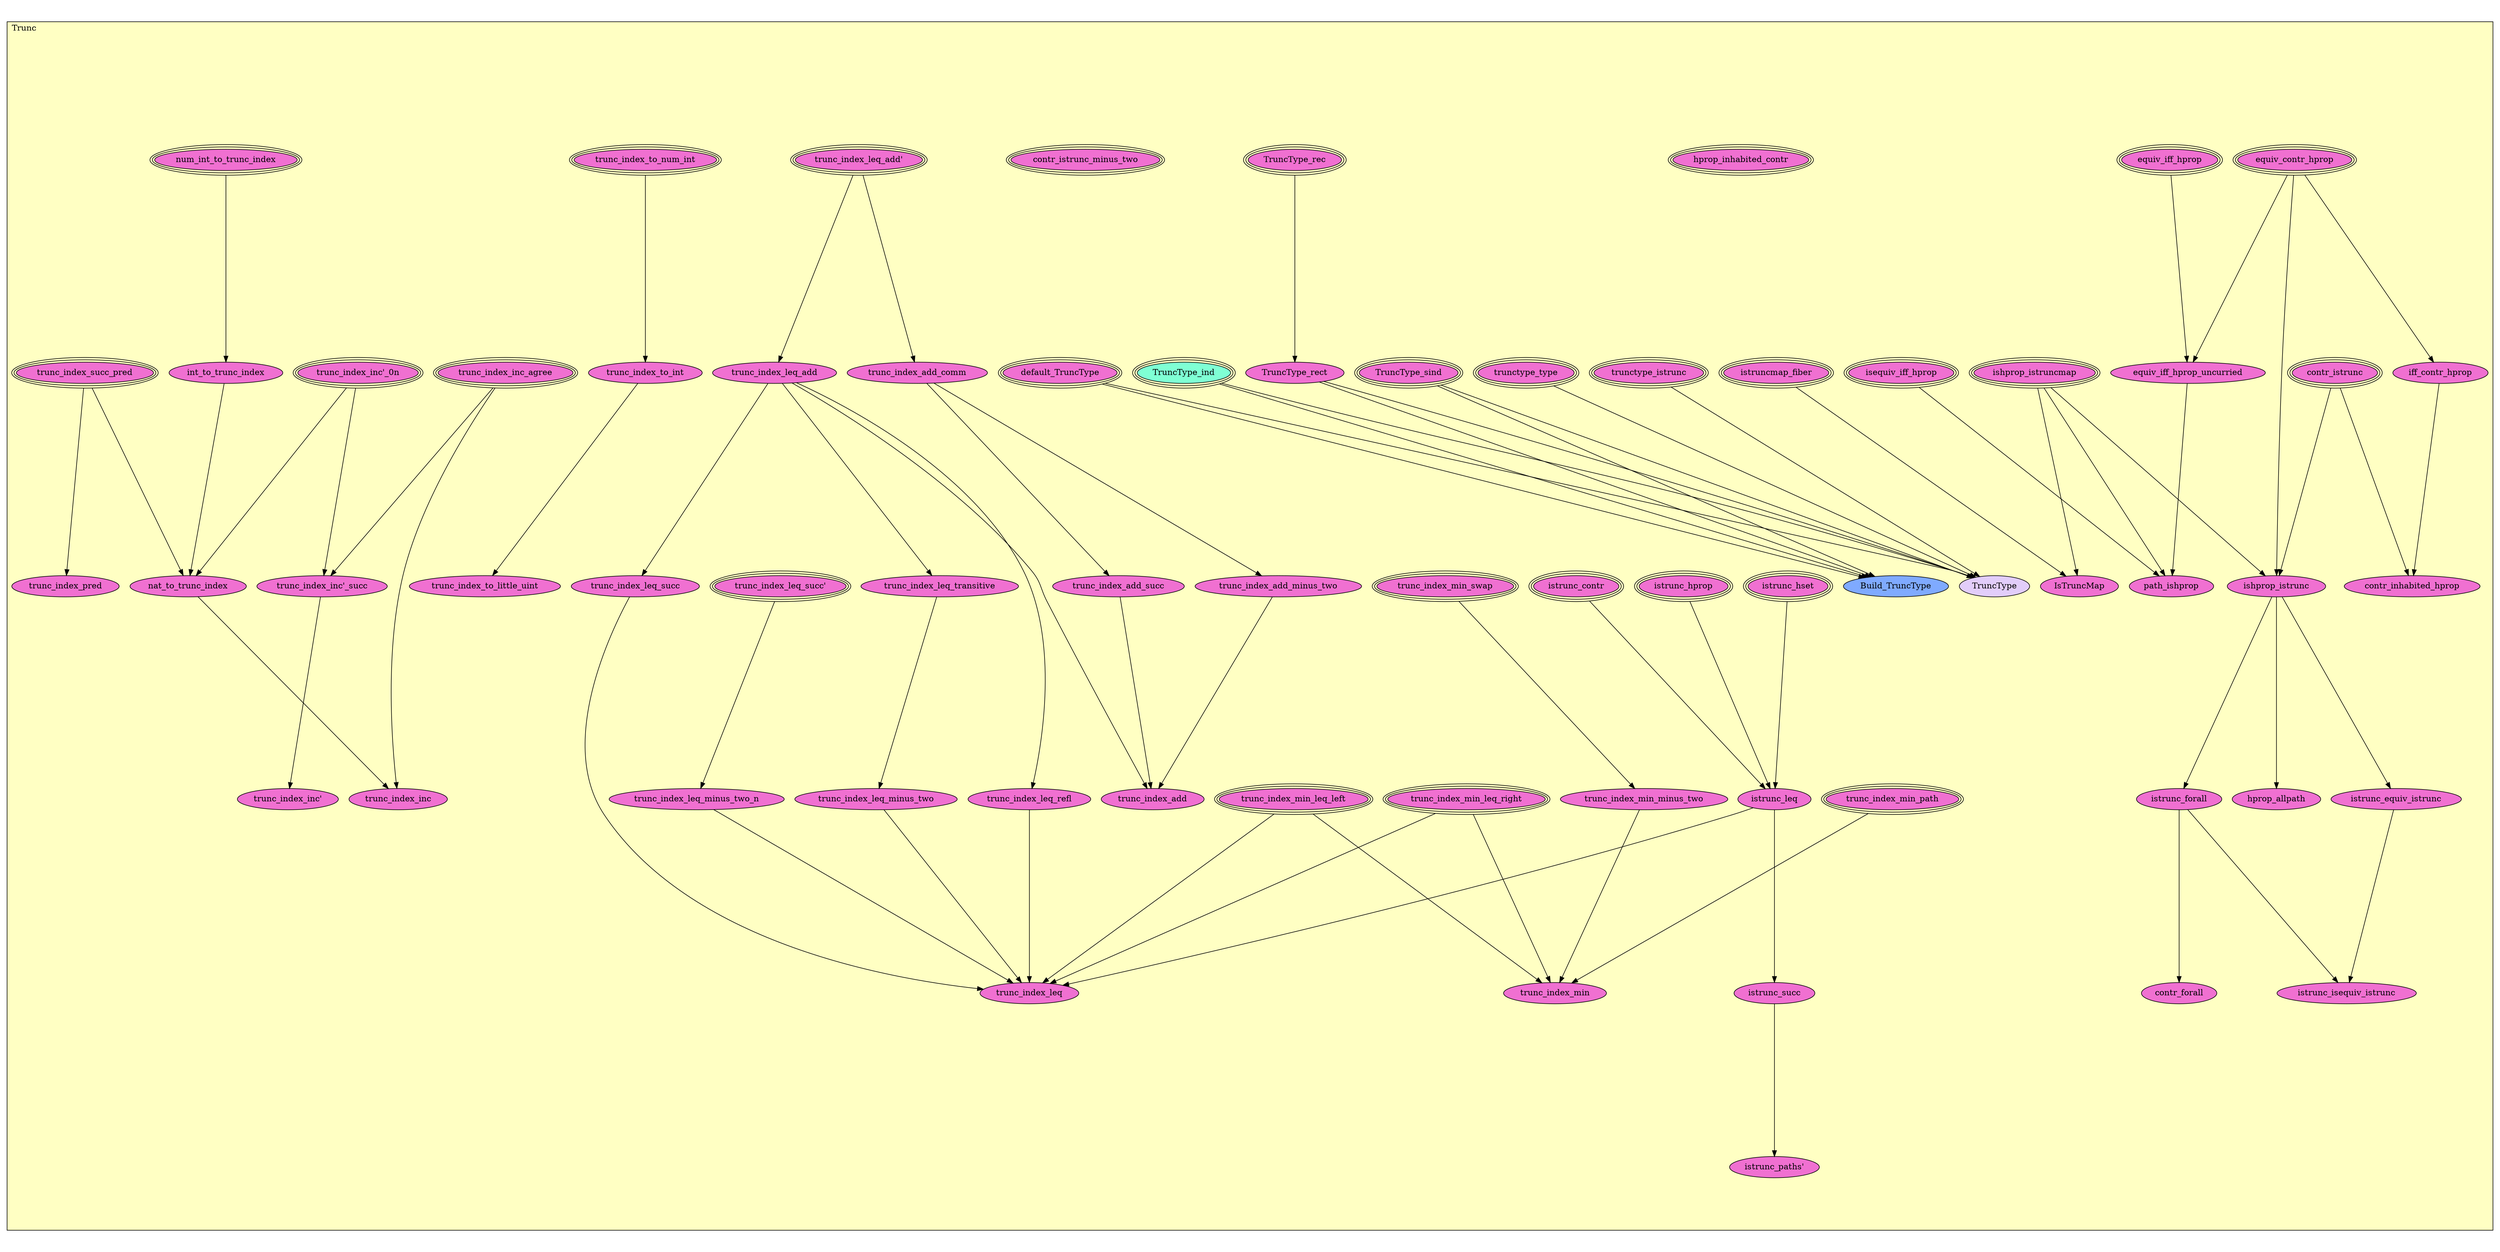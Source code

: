 digraph HoTT_Basics_Trunc {
  graph [ratio=0.5]
  node [style=filled]
Trunc_equiv_contr_hprop [label="equiv_contr_hprop", URL=<Trunc.html#equiv_contr_hprop>, peripheries=3, fillcolor="#F070D1"] ;
Trunc_contr_istrunc [label="contr_istrunc", URL=<Trunc.html#contr_istrunc>, peripheries=3, fillcolor="#F070D1"] ;
Trunc_ishprop_istruncmap [label="ishprop_istruncmap", URL=<Trunc.html#ishprop_istruncmap>, peripheries=3, fillcolor="#F070D1"] ;
Trunc_ishprop_istrunc [label="ishprop_istrunc", URL=<Trunc.html#ishprop_istrunc>, fillcolor="#F070D1"] ;
Trunc_istrunc_forall [label="istrunc_forall", URL=<Trunc.html#istrunc_forall>, fillcolor="#F070D1"] ;
Trunc_contr_forall [label="contr_forall", URL=<Trunc.html#contr_forall>, fillcolor="#F070D1"] ;
Trunc_iff_contr_hprop [label="iff_contr_hprop", URL=<Trunc.html#iff_contr_hprop>, fillcolor="#F070D1"] ;
Trunc_equiv_iff_hprop [label="equiv_iff_hprop", URL=<Trunc.html#equiv_iff_hprop>, peripheries=3, fillcolor="#F070D1"] ;
Trunc_equiv_iff_hprop_uncurried [label="equiv_iff_hprop_uncurried", URL=<Trunc.html#equiv_iff_hprop_uncurried>, fillcolor="#F070D1"] ;
Trunc_isequiv_iff_hprop [label="isequiv_iff_hprop", URL=<Trunc.html#isequiv_iff_hprop>, peripheries=3, fillcolor="#F070D1"] ;
Trunc_hprop_allpath [label="hprop_allpath", URL=<Trunc.html#hprop_allpath>, fillcolor="#F070D1"] ;
Trunc_path_ishprop [label="path_ishprop", URL=<Trunc.html#path_ishprop>, fillcolor="#F070D1"] ;
Trunc_hprop_inhabited_contr [label="hprop_inhabited_contr", URL=<Trunc.html#hprop_inhabited_contr>, peripheries=3, fillcolor="#F070D1"] ;
Trunc_contr_inhabited_hprop [label="contr_inhabited_hprop", URL=<Trunc.html#contr_inhabited_hprop>, fillcolor="#F070D1"] ;
Trunc_default_TruncType [label="default_TruncType", URL=<Trunc.html#default_TruncType>, peripheries=3, fillcolor="#F070D1"] ;
Trunc_trunctype_istrunc [label="trunctype_istrunc", URL=<Trunc.html#trunctype_istrunc>, peripheries=3, fillcolor="#F070D1"] ;
Trunc_trunctype_type [label="trunctype_type", URL=<Trunc.html#trunctype_type>, peripheries=3, fillcolor="#F070D1"] ;
Trunc_TruncType_sind [label="TruncType_sind", URL=<Trunc.html#TruncType_sind>, peripheries=3, fillcolor="#F070D1"] ;
Trunc_TruncType_rec [label="TruncType_rec", URL=<Trunc.html#TruncType_rec>, peripheries=3, fillcolor="#F070D1"] ;
Trunc_TruncType_ind [label="TruncType_ind", URL=<Trunc.html#TruncType_ind>, peripheries=3, fillcolor="#7FFFD4"] ;
Trunc_TruncType_rect [label="TruncType_rect", URL=<Trunc.html#TruncType_rect>, fillcolor="#F070D1"] ;
Trunc_Build_TruncType [label="Build_TruncType", URL=<Trunc.html#Build_TruncType>, fillcolor="#7FAAFF"] ;
Trunc_TruncType [label="TruncType", URL=<Trunc.html#TruncType>, fillcolor="#E2CDFA"] ;
Trunc_istruncmap_fiber [label="istruncmap_fiber", URL=<Trunc.html#istruncmap_fiber>, peripheries=3, fillcolor="#F070D1"] ;
Trunc_IsTruncMap [label="IsTruncMap", URL=<Trunc.html#IsTruncMap>, fillcolor="#F070D1"] ;
Trunc_istrunc_equiv_istrunc [label="istrunc_equiv_istrunc", URL=<Trunc.html#istrunc_equiv_istrunc>, fillcolor="#F070D1"] ;
Trunc_istrunc_isequiv_istrunc [label="istrunc_isequiv_istrunc", URL=<Trunc.html#istrunc_isequiv_istrunc>, fillcolor="#F070D1"] ;
Trunc_istrunc_hset [label="istrunc_hset", URL=<Trunc.html#istrunc_hset>, peripheries=3, fillcolor="#F070D1"] ;
Trunc_istrunc_hprop [label="istrunc_hprop", URL=<Trunc.html#istrunc_hprop>, peripheries=3, fillcolor="#F070D1"] ;
Trunc_istrunc_contr [label="istrunc_contr", URL=<Trunc.html#istrunc_contr>, peripheries=3, fillcolor="#F070D1"] ;
Trunc_istrunc_leq [label="istrunc_leq", URL=<Trunc.html#istrunc_leq>, fillcolor="#F070D1"] ;
Trunc_istrunc_succ [label="istrunc_succ", URL=<Trunc.html#istrunc_succ>, fillcolor="#F070D1"] ;
Trunc_istrunc_paths_ [label="istrunc_paths'", URL=<Trunc.html#istrunc_paths'>, fillcolor="#F070D1"] ;
Trunc_contr_istrunc_minus_two [label="contr_istrunc_minus_two", URL=<Trunc.html#contr_istrunc_minus_two>, peripheries=3, fillcolor="#F070D1"] ;
Trunc_trunc_index_min_leq_right [label="trunc_index_min_leq_right", URL=<Trunc.html#trunc_index_min_leq_right>, peripheries=3, fillcolor="#F070D1"] ;
Trunc_trunc_index_min_leq_left [label="trunc_index_min_leq_left", URL=<Trunc.html#trunc_index_min_leq_left>, peripheries=3, fillcolor="#F070D1"] ;
Trunc_trunc_index_min_path [label="trunc_index_min_path", URL=<Trunc.html#trunc_index_min_path>, peripheries=3, fillcolor="#F070D1"] ;
Trunc_trunc_index_min_swap [label="trunc_index_min_swap", URL=<Trunc.html#trunc_index_min_swap>, peripheries=3, fillcolor="#F070D1"] ;
Trunc_trunc_index_min_minus_two [label="trunc_index_min_minus_two", URL=<Trunc.html#trunc_index_min_minus_two>, fillcolor="#F070D1"] ;
Trunc_trunc_index_min [label="trunc_index_min", URL=<Trunc.html#trunc_index_min>, fillcolor="#F070D1"] ;
Trunc_trunc_index_leq_add_ [label="trunc_index_leq_add'", URL=<Trunc.html#trunc_index_leq_add'>, peripheries=3, fillcolor="#F070D1"] ;
Trunc_trunc_index_leq_add [label="trunc_index_leq_add", URL=<Trunc.html#trunc_index_leq_add>, fillcolor="#F070D1"] ;
Trunc_trunc_index_leq_transitive [label="trunc_index_leq_transitive", URL=<Trunc.html#trunc_index_leq_transitive>, fillcolor="#F070D1"] ;
Trunc_trunc_index_leq_refl [label="trunc_index_leq_refl", URL=<Trunc.html#trunc_index_leq_refl>, fillcolor="#F070D1"] ;
Trunc_trunc_index_leq_succ_ [label="trunc_index_leq_succ'", URL=<Trunc.html#trunc_index_leq_succ'>, peripheries=3, fillcolor="#F070D1"] ;
Trunc_trunc_index_leq_minus_two [label="trunc_index_leq_minus_two", URL=<Trunc.html#trunc_index_leq_minus_two>, fillcolor="#F070D1"] ;
Trunc_trunc_index_succ_pred [label="trunc_index_succ_pred", URL=<Trunc.html#trunc_index_succ_pred>, peripheries=3, fillcolor="#F070D1"] ;
Trunc_trunc_index_pred [label="trunc_index_pred", URL=<Trunc.html#trunc_index_pred>, fillcolor="#F070D1"] ;
Trunc_trunc_index_leq_succ [label="trunc_index_leq_succ", URL=<Trunc.html#trunc_index_leq_succ>, fillcolor="#F070D1"] ;
Trunc_trunc_index_leq_minus_two_n [label="trunc_index_leq_minus_two_n", URL=<Trunc.html#trunc_index_leq_minus_two_n>, fillcolor="#F070D1"] ;
Trunc_trunc_index_leq [label="trunc_index_leq", URL=<Trunc.html#trunc_index_leq>, fillcolor="#F070D1"] ;
Trunc_trunc_index_add_comm [label="trunc_index_add_comm", URL=<Trunc.html#trunc_index_add_comm>, fillcolor="#F070D1"] ;
Trunc_trunc_index_add_succ [label="trunc_index_add_succ", URL=<Trunc.html#trunc_index_add_succ>, fillcolor="#F070D1"] ;
Trunc_trunc_index_add_minus_two [label="trunc_index_add_minus_two", URL=<Trunc.html#trunc_index_add_minus_two>, fillcolor="#F070D1"] ;
Trunc_trunc_index_add [label="trunc_index_add", URL=<Trunc.html#trunc_index_add>, fillcolor="#F070D1"] ;
Trunc_trunc_index_to_num_int [label="trunc_index_to_num_int", URL=<Trunc.html#trunc_index_to_num_int>, peripheries=3, fillcolor="#F070D1"] ;
Trunc_trunc_index_to_int [label="trunc_index_to_int", URL=<Trunc.html#trunc_index_to_int>, fillcolor="#F070D1"] ;
Trunc_trunc_index_to_little_uint [label="trunc_index_to_little_uint", URL=<Trunc.html#trunc_index_to_little_uint>, fillcolor="#F070D1"] ;
Trunc_num_int_to_trunc_index [label="num_int_to_trunc_index", URL=<Trunc.html#num_int_to_trunc_index>, peripheries=3, fillcolor="#F070D1"] ;
Trunc_int_to_trunc_index [label="int_to_trunc_index", URL=<Trunc.html#int_to_trunc_index>, fillcolor="#F070D1"] ;
Trunc_trunc_index_inc__0n [label="trunc_index_inc'_0n", URL=<Trunc.html#trunc_index_inc'_0n>, peripheries=3, fillcolor="#F070D1"] ;
Trunc_nat_to_trunc_index [label="nat_to_trunc_index", URL=<Trunc.html#nat_to_trunc_index>, fillcolor="#F070D1"] ;
Trunc_trunc_index_inc_agree [label="trunc_index_inc_agree", URL=<Trunc.html#trunc_index_inc_agree>, peripheries=3, fillcolor="#F070D1"] ;
Trunc_trunc_index_inc__succ [label="trunc_index_inc'_succ", URL=<Trunc.html#trunc_index_inc'_succ>, fillcolor="#F070D1"] ;
Trunc_trunc_index_inc_ [label="trunc_index_inc'", URL=<Trunc.html#trunc_index_inc'>, fillcolor="#F070D1"] ;
Trunc_trunc_index_inc [label="trunc_index_inc", URL=<Trunc.html#trunc_index_inc>, fillcolor="#F070D1"] ;
  Trunc_equiv_contr_hprop -> Trunc_ishprop_istrunc [] ;
  Trunc_equiv_contr_hprop -> Trunc_iff_contr_hprop [] ;
  Trunc_equiv_contr_hprop -> Trunc_equiv_iff_hprop_uncurried [] ;
  Trunc_contr_istrunc -> Trunc_ishprop_istrunc [] ;
  Trunc_contr_istrunc -> Trunc_contr_inhabited_hprop [] ;
  Trunc_ishprop_istruncmap -> Trunc_ishprop_istrunc [] ;
  Trunc_ishprop_istruncmap -> Trunc_path_ishprop [] ;
  Trunc_ishprop_istruncmap -> Trunc_IsTruncMap [] ;
  Trunc_ishprop_istrunc -> Trunc_istrunc_forall [] ;
  Trunc_ishprop_istrunc -> Trunc_hprop_allpath [] ;
  Trunc_ishprop_istrunc -> Trunc_istrunc_equiv_istrunc [] ;
  Trunc_istrunc_forall -> Trunc_contr_forall [] ;
  Trunc_istrunc_forall -> Trunc_istrunc_isequiv_istrunc [] ;
  Trunc_iff_contr_hprop -> Trunc_contr_inhabited_hprop [] ;
  Trunc_equiv_iff_hprop -> Trunc_equiv_iff_hprop_uncurried [] ;
  Trunc_equiv_iff_hprop_uncurried -> Trunc_path_ishprop [] ;
  Trunc_isequiv_iff_hprop -> Trunc_path_ishprop [] ;
  Trunc_default_TruncType -> Trunc_Build_TruncType [] ;
  Trunc_default_TruncType -> Trunc_TruncType [] ;
  Trunc_trunctype_istrunc -> Trunc_TruncType [] ;
  Trunc_trunctype_type -> Trunc_TruncType [] ;
  Trunc_TruncType_sind -> Trunc_Build_TruncType [] ;
  Trunc_TruncType_sind -> Trunc_TruncType [] ;
  Trunc_TruncType_rec -> Trunc_TruncType_rect [] ;
  Trunc_TruncType_ind -> Trunc_Build_TruncType [] ;
  Trunc_TruncType_ind -> Trunc_TruncType [] ;
  Trunc_TruncType_rect -> Trunc_Build_TruncType [] ;
  Trunc_TruncType_rect -> Trunc_TruncType [] ;
  Trunc_istruncmap_fiber -> Trunc_IsTruncMap [] ;
  Trunc_istrunc_equiv_istrunc -> Trunc_istrunc_isequiv_istrunc [] ;
  Trunc_istrunc_hset -> Trunc_istrunc_leq [] ;
  Trunc_istrunc_hprop -> Trunc_istrunc_leq [] ;
  Trunc_istrunc_contr -> Trunc_istrunc_leq [] ;
  Trunc_istrunc_leq -> Trunc_istrunc_succ [] ;
  Trunc_istrunc_leq -> Trunc_trunc_index_leq [] ;
  Trunc_istrunc_succ -> Trunc_istrunc_paths_ [] ;
  Trunc_trunc_index_min_leq_right -> Trunc_trunc_index_min [] ;
  Trunc_trunc_index_min_leq_right -> Trunc_trunc_index_leq [] ;
  Trunc_trunc_index_min_leq_left -> Trunc_trunc_index_min [] ;
  Trunc_trunc_index_min_leq_left -> Trunc_trunc_index_leq [] ;
  Trunc_trunc_index_min_path -> Trunc_trunc_index_min [] ;
  Trunc_trunc_index_min_swap -> Trunc_trunc_index_min_minus_two [] ;
  Trunc_trunc_index_min_minus_two -> Trunc_trunc_index_min [] ;
  Trunc_trunc_index_leq_add_ -> Trunc_trunc_index_leq_add [] ;
  Trunc_trunc_index_leq_add_ -> Trunc_trunc_index_add_comm [] ;
  Trunc_trunc_index_leq_add -> Trunc_trunc_index_leq_transitive [] ;
  Trunc_trunc_index_leq_add -> Trunc_trunc_index_leq_refl [] ;
  Trunc_trunc_index_leq_add -> Trunc_trunc_index_leq_succ [] ;
  Trunc_trunc_index_leq_add -> Trunc_trunc_index_add [] ;
  Trunc_trunc_index_leq_transitive -> Trunc_trunc_index_leq_minus_two [] ;
  Trunc_trunc_index_leq_refl -> Trunc_trunc_index_leq [] ;
  Trunc_trunc_index_leq_succ_ -> Trunc_trunc_index_leq_minus_two_n [] ;
  Trunc_trunc_index_leq_minus_two -> Trunc_trunc_index_leq [] ;
  Trunc_trunc_index_succ_pred -> Trunc_trunc_index_pred [] ;
  Trunc_trunc_index_succ_pred -> Trunc_nat_to_trunc_index [] ;
  Trunc_trunc_index_leq_succ -> Trunc_trunc_index_leq [] ;
  Trunc_trunc_index_leq_minus_two_n -> Trunc_trunc_index_leq [] ;
  Trunc_trunc_index_add_comm -> Trunc_trunc_index_add_succ [] ;
  Trunc_trunc_index_add_comm -> Trunc_trunc_index_add_minus_two [] ;
  Trunc_trunc_index_add_succ -> Trunc_trunc_index_add [] ;
  Trunc_trunc_index_add_minus_two -> Trunc_trunc_index_add [] ;
  Trunc_trunc_index_to_num_int -> Trunc_trunc_index_to_int [] ;
  Trunc_trunc_index_to_int -> Trunc_trunc_index_to_little_uint [] ;
  Trunc_num_int_to_trunc_index -> Trunc_int_to_trunc_index [] ;
  Trunc_int_to_trunc_index -> Trunc_nat_to_trunc_index [] ;
  Trunc_trunc_index_inc__0n -> Trunc_nat_to_trunc_index [] ;
  Trunc_trunc_index_inc__0n -> Trunc_trunc_index_inc__succ [] ;
  Trunc_nat_to_trunc_index -> Trunc_trunc_index_inc [] ;
  Trunc_trunc_index_inc_agree -> Trunc_trunc_index_inc__succ [] ;
  Trunc_trunc_index_inc_agree -> Trunc_trunc_index_inc [] ;
  Trunc_trunc_index_inc__succ -> Trunc_trunc_index_inc_ [] ;
subgraph cluster_Trunc { label="Trunc"; fillcolor="#FFFFC3"; labeljust=l; style=filled 
Trunc_trunc_index_inc; Trunc_trunc_index_inc_; Trunc_trunc_index_inc__succ; Trunc_trunc_index_inc_agree; Trunc_nat_to_trunc_index; Trunc_trunc_index_inc__0n; Trunc_int_to_trunc_index; Trunc_num_int_to_trunc_index; Trunc_trunc_index_to_little_uint; Trunc_trunc_index_to_int; Trunc_trunc_index_to_num_int; Trunc_trunc_index_add; Trunc_trunc_index_add_minus_two; Trunc_trunc_index_add_succ; Trunc_trunc_index_add_comm; Trunc_trunc_index_leq; Trunc_trunc_index_leq_minus_two_n; Trunc_trunc_index_leq_succ; Trunc_trunc_index_pred; Trunc_trunc_index_succ_pred; Trunc_trunc_index_leq_minus_two; Trunc_trunc_index_leq_succ_; Trunc_trunc_index_leq_refl; Trunc_trunc_index_leq_transitive; Trunc_trunc_index_leq_add; Trunc_trunc_index_leq_add_; Trunc_trunc_index_min; Trunc_trunc_index_min_minus_two; Trunc_trunc_index_min_swap; Trunc_trunc_index_min_path; Trunc_trunc_index_min_leq_left; Trunc_trunc_index_min_leq_right; Trunc_contr_istrunc_minus_two; Trunc_istrunc_paths_; Trunc_istrunc_succ; Trunc_istrunc_leq; Trunc_istrunc_contr; Trunc_istrunc_hprop; Trunc_istrunc_hset; Trunc_istrunc_isequiv_istrunc; Trunc_istrunc_equiv_istrunc; Trunc_IsTruncMap; Trunc_istruncmap_fiber; Trunc_TruncType; Trunc_Build_TruncType; Trunc_TruncType_rect; Trunc_TruncType_ind; Trunc_TruncType_rec; Trunc_TruncType_sind; Trunc_trunctype_type; Trunc_trunctype_istrunc; Trunc_default_TruncType; Trunc_contr_inhabited_hprop; Trunc_hprop_inhabited_contr; Trunc_path_ishprop; Trunc_hprop_allpath; Trunc_isequiv_iff_hprop; Trunc_equiv_iff_hprop_uncurried; Trunc_equiv_iff_hprop; Trunc_iff_contr_hprop; Trunc_contr_forall; Trunc_istrunc_forall; Trunc_ishprop_istrunc; Trunc_ishprop_istruncmap; Trunc_contr_istrunc; Trunc_equiv_contr_hprop; };
} /* END */
